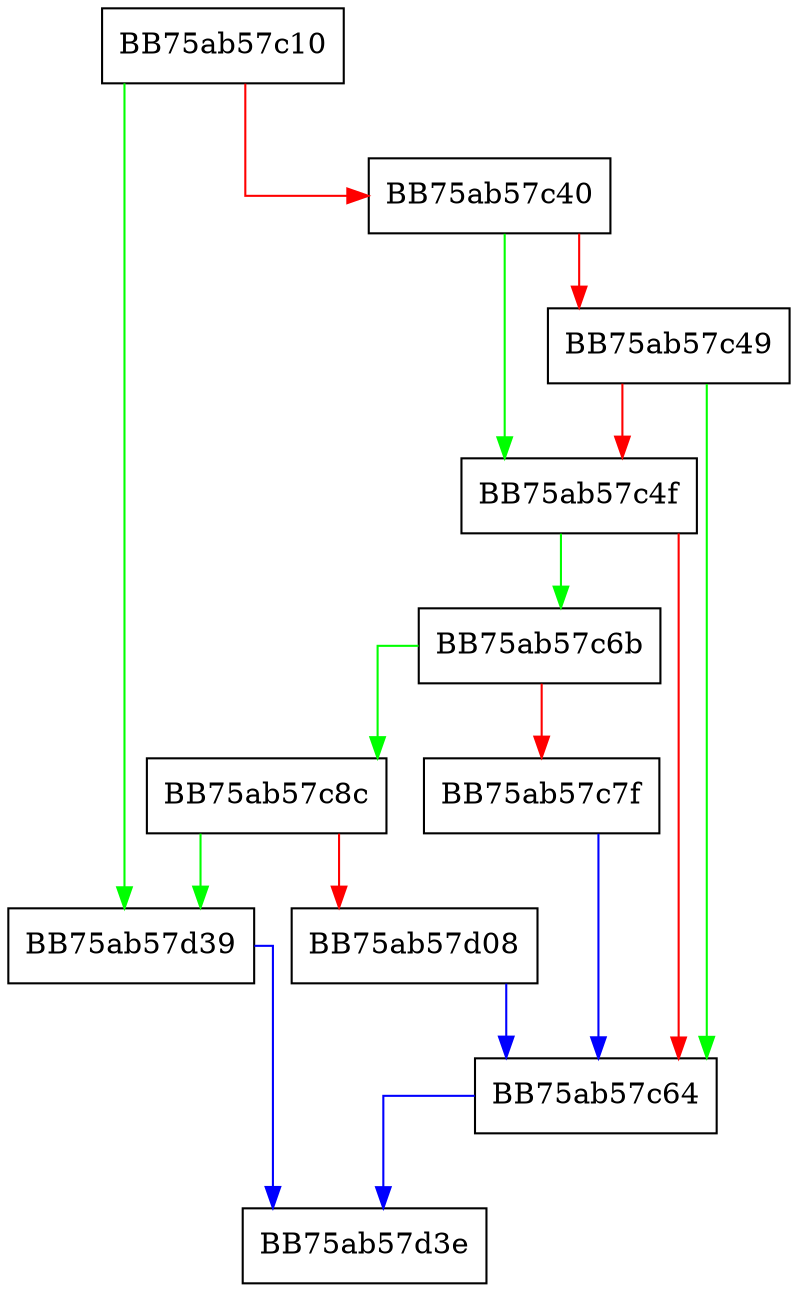 digraph sqlite3VtabEponymousTableInit {
  node [shape="box"];
  graph [splines=ortho];
  BB75ab57c10 -> BB75ab57d39 [color="green"];
  BB75ab57c10 -> BB75ab57c40 [color="red"];
  BB75ab57c40 -> BB75ab57c4f [color="green"];
  BB75ab57c40 -> BB75ab57c49 [color="red"];
  BB75ab57c49 -> BB75ab57c64 [color="green"];
  BB75ab57c49 -> BB75ab57c4f [color="red"];
  BB75ab57c4f -> BB75ab57c6b [color="green"];
  BB75ab57c4f -> BB75ab57c64 [color="red"];
  BB75ab57c64 -> BB75ab57d3e [color="blue"];
  BB75ab57c6b -> BB75ab57c8c [color="green"];
  BB75ab57c6b -> BB75ab57c7f [color="red"];
  BB75ab57c7f -> BB75ab57c64 [color="blue"];
  BB75ab57c8c -> BB75ab57d39 [color="green"];
  BB75ab57c8c -> BB75ab57d08 [color="red"];
  BB75ab57d08 -> BB75ab57c64 [color="blue"];
  BB75ab57d39 -> BB75ab57d3e [color="blue"];
}